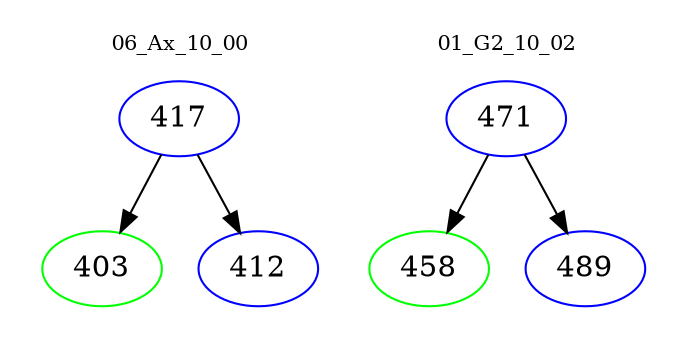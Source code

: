 digraph{
subgraph cluster_0 {
color = white
label = "06_Ax_10_00";
fontsize=10;
T0_417 [label="417", color="blue"]
T0_417 -> T0_403 [color="black"]
T0_403 [label="403", color="green"]
T0_417 -> T0_412 [color="black"]
T0_412 [label="412", color="blue"]
}
subgraph cluster_1 {
color = white
label = "01_G2_10_02";
fontsize=10;
T1_471 [label="471", color="blue"]
T1_471 -> T1_458 [color="black"]
T1_458 [label="458", color="green"]
T1_471 -> T1_489 [color="black"]
T1_489 [label="489", color="blue"]
}
}
